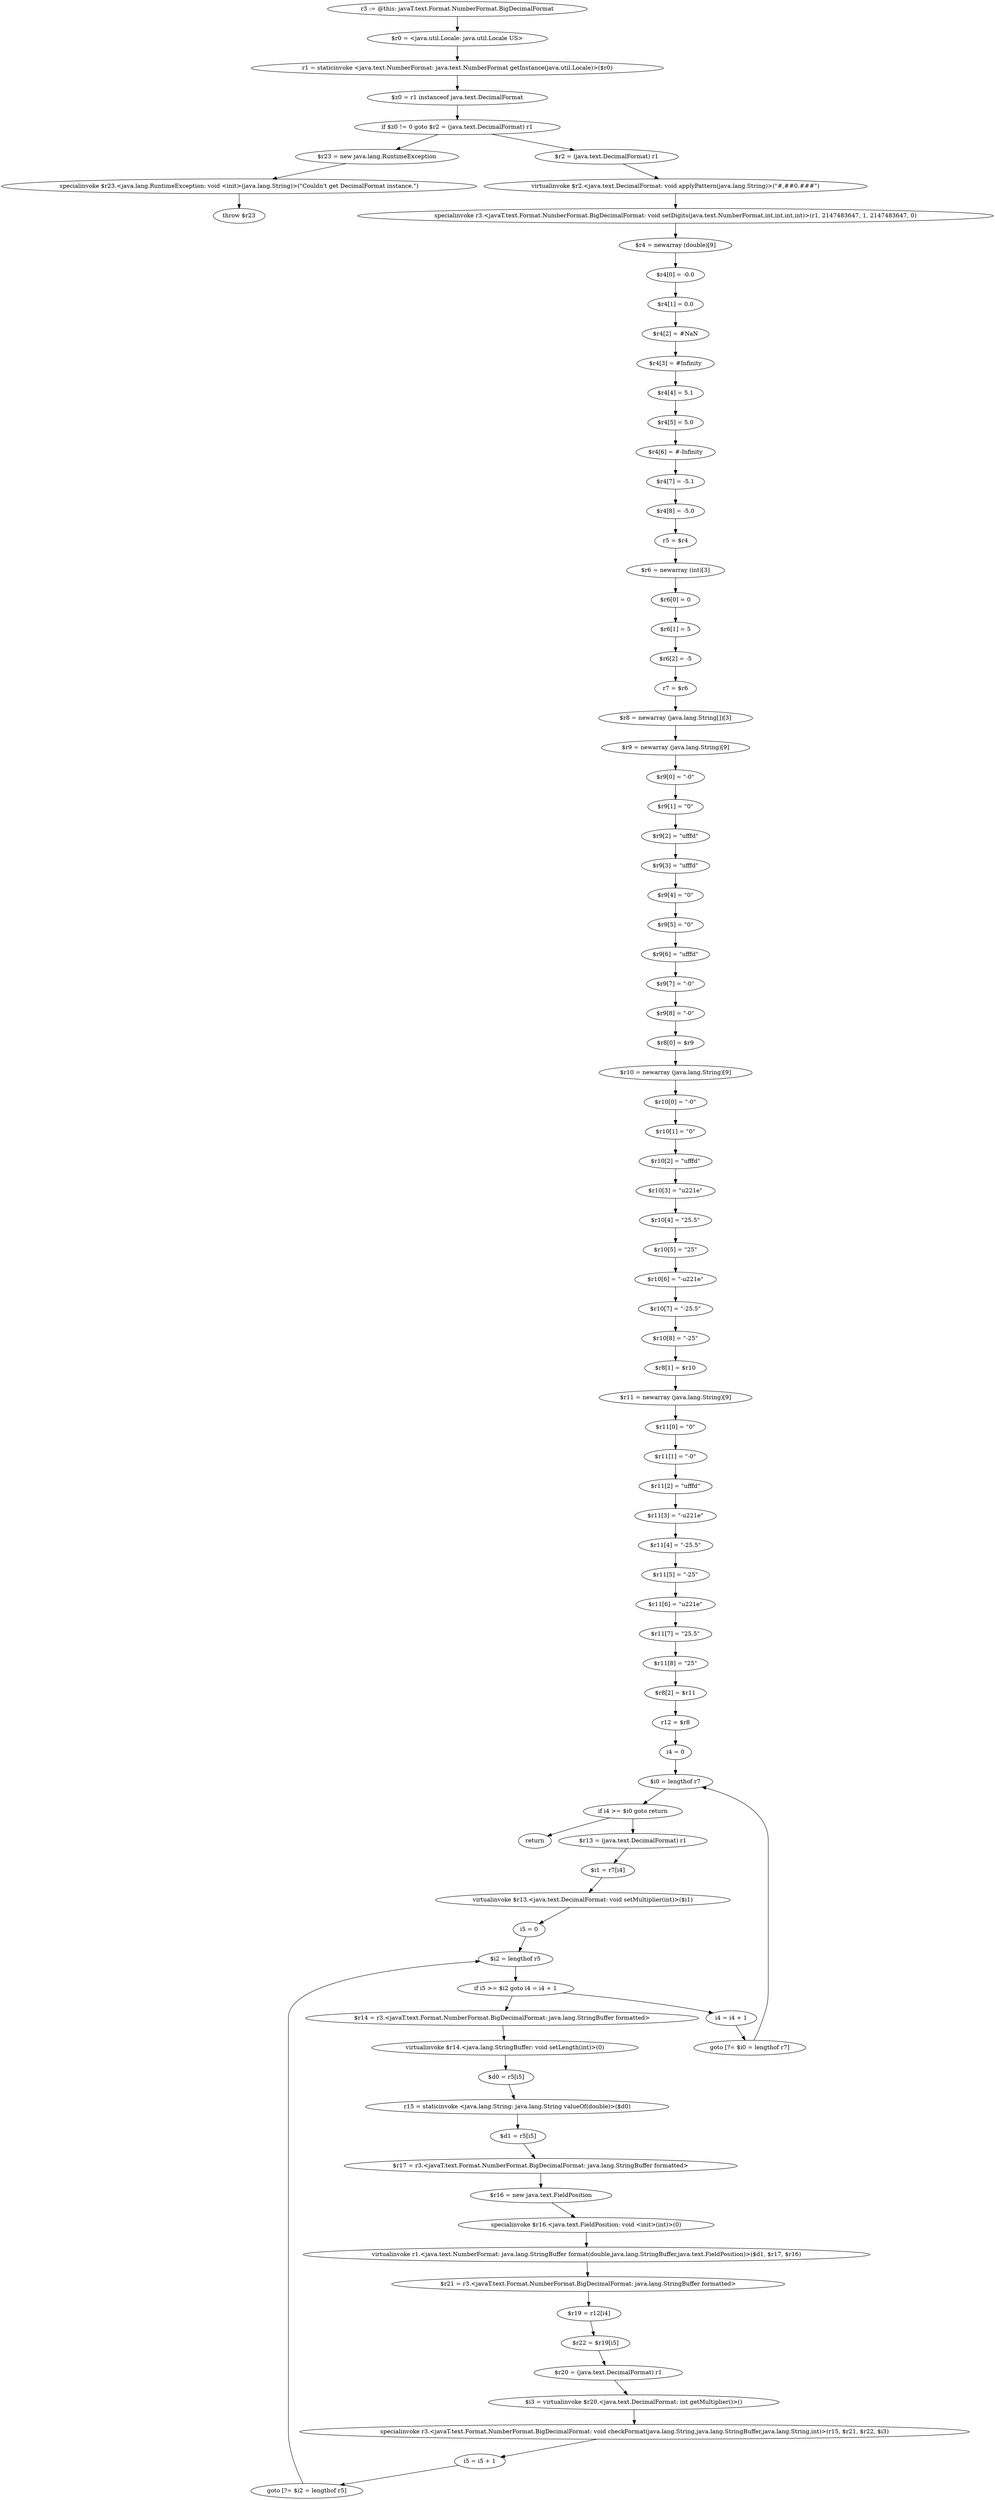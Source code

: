 digraph "unitGraph" {
    "r3 := @this: javaT.text.Format.NumberFormat.BigDecimalFormat"
    "$r0 = <java.util.Locale: java.util.Locale US>"
    "r1 = staticinvoke <java.text.NumberFormat: java.text.NumberFormat getInstance(java.util.Locale)>($r0)"
    "$z0 = r1 instanceof java.text.DecimalFormat"
    "if $z0 != 0 goto $r2 = (java.text.DecimalFormat) r1"
    "$r23 = new java.lang.RuntimeException"
    "specialinvoke $r23.<java.lang.RuntimeException: void <init>(java.lang.String)>(\"Couldn\'t get DecimalFormat instance.\")"
    "throw $r23"
    "$r2 = (java.text.DecimalFormat) r1"
    "virtualinvoke $r2.<java.text.DecimalFormat: void applyPattern(java.lang.String)>(\"#,##0.###\")"
    "specialinvoke r3.<javaT.text.Format.NumberFormat.BigDecimalFormat: void setDigits(java.text.NumberFormat,int,int,int,int)>(r1, 2147483647, 1, 2147483647, 0)"
    "$r4 = newarray (double)[9]"
    "$r4[0] = -0.0"
    "$r4[1] = 0.0"
    "$r4[2] = #NaN"
    "$r4[3] = #Infinity"
    "$r4[4] = 5.1"
    "$r4[5] = 5.0"
    "$r4[6] = #-Infinity"
    "$r4[7] = -5.1"
    "$r4[8] = -5.0"
    "r5 = $r4"
    "$r6 = newarray (int)[3]"
    "$r6[0] = 0"
    "$r6[1] = 5"
    "$r6[2] = -5"
    "r7 = $r6"
    "$r8 = newarray (java.lang.String[])[3]"
    "$r9 = newarray (java.lang.String)[9]"
    "$r9[0] = \"-0\""
    "$r9[1] = \"0\""
    "$r9[2] = \"\ufffd\""
    "$r9[3] = \"\ufffd\""
    "$r9[4] = \"0\""
    "$r9[5] = \"0\""
    "$r9[6] = \"\ufffd\""
    "$r9[7] = \"-0\""
    "$r9[8] = \"-0\""
    "$r8[0] = $r9"
    "$r10 = newarray (java.lang.String)[9]"
    "$r10[0] = \"-0\""
    "$r10[1] = \"0\""
    "$r10[2] = \"\ufffd\""
    "$r10[3] = \"\u221e\""
    "$r10[4] = \"25.5\""
    "$r10[5] = \"25\""
    "$r10[6] = \"-\u221e\""
    "$r10[7] = \"-25.5\""
    "$r10[8] = \"-25\""
    "$r8[1] = $r10"
    "$r11 = newarray (java.lang.String)[9]"
    "$r11[0] = \"0\""
    "$r11[1] = \"-0\""
    "$r11[2] = \"\ufffd\""
    "$r11[3] = \"-\u221e\""
    "$r11[4] = \"-25.5\""
    "$r11[5] = \"-25\""
    "$r11[6] = \"\u221e\""
    "$r11[7] = \"25.5\""
    "$r11[8] = \"25\""
    "$r8[2] = $r11"
    "r12 = $r8"
    "i4 = 0"
    "$i0 = lengthof r7"
    "if i4 >= $i0 goto return"
    "$r13 = (java.text.DecimalFormat) r1"
    "$i1 = r7[i4]"
    "virtualinvoke $r13.<java.text.DecimalFormat: void setMultiplier(int)>($i1)"
    "i5 = 0"
    "$i2 = lengthof r5"
    "if i5 >= $i2 goto i4 = i4 + 1"
    "$r14 = r3.<javaT.text.Format.NumberFormat.BigDecimalFormat: java.lang.StringBuffer formatted>"
    "virtualinvoke $r14.<java.lang.StringBuffer: void setLength(int)>(0)"
    "$d0 = r5[i5]"
    "r15 = staticinvoke <java.lang.String: java.lang.String valueOf(double)>($d0)"
    "$d1 = r5[i5]"
    "$r17 = r3.<javaT.text.Format.NumberFormat.BigDecimalFormat: java.lang.StringBuffer formatted>"
    "$r16 = new java.text.FieldPosition"
    "specialinvoke $r16.<java.text.FieldPosition: void <init>(int)>(0)"
    "virtualinvoke r1.<java.text.NumberFormat: java.lang.StringBuffer format(double,java.lang.StringBuffer,java.text.FieldPosition)>($d1, $r17, $r16)"
    "$r21 = r3.<javaT.text.Format.NumberFormat.BigDecimalFormat: java.lang.StringBuffer formatted>"
    "$r19 = r12[i4]"
    "$r22 = $r19[i5]"
    "$r20 = (java.text.DecimalFormat) r1"
    "$i3 = virtualinvoke $r20.<java.text.DecimalFormat: int getMultiplier()>()"
    "specialinvoke r3.<javaT.text.Format.NumberFormat.BigDecimalFormat: void checkFormat(java.lang.String,java.lang.StringBuffer,java.lang.String,int)>(r15, $r21, $r22, $i3)"
    "i5 = i5 + 1"
    "goto [?= $i2 = lengthof r5]"
    "i4 = i4 + 1"
    "goto [?= $i0 = lengthof r7]"
    "return"
    "r3 := @this: javaT.text.Format.NumberFormat.BigDecimalFormat"->"$r0 = <java.util.Locale: java.util.Locale US>";
    "$r0 = <java.util.Locale: java.util.Locale US>"->"r1 = staticinvoke <java.text.NumberFormat: java.text.NumberFormat getInstance(java.util.Locale)>($r0)";
    "r1 = staticinvoke <java.text.NumberFormat: java.text.NumberFormat getInstance(java.util.Locale)>($r0)"->"$z0 = r1 instanceof java.text.DecimalFormat";
    "$z0 = r1 instanceof java.text.DecimalFormat"->"if $z0 != 0 goto $r2 = (java.text.DecimalFormat) r1";
    "if $z0 != 0 goto $r2 = (java.text.DecimalFormat) r1"->"$r23 = new java.lang.RuntimeException";
    "if $z0 != 0 goto $r2 = (java.text.DecimalFormat) r1"->"$r2 = (java.text.DecimalFormat) r1";
    "$r23 = new java.lang.RuntimeException"->"specialinvoke $r23.<java.lang.RuntimeException: void <init>(java.lang.String)>(\"Couldn\'t get DecimalFormat instance.\")";
    "specialinvoke $r23.<java.lang.RuntimeException: void <init>(java.lang.String)>(\"Couldn\'t get DecimalFormat instance.\")"->"throw $r23";
    "$r2 = (java.text.DecimalFormat) r1"->"virtualinvoke $r2.<java.text.DecimalFormat: void applyPattern(java.lang.String)>(\"#,##0.###\")";
    "virtualinvoke $r2.<java.text.DecimalFormat: void applyPattern(java.lang.String)>(\"#,##0.###\")"->"specialinvoke r3.<javaT.text.Format.NumberFormat.BigDecimalFormat: void setDigits(java.text.NumberFormat,int,int,int,int)>(r1, 2147483647, 1, 2147483647, 0)";
    "specialinvoke r3.<javaT.text.Format.NumberFormat.BigDecimalFormat: void setDigits(java.text.NumberFormat,int,int,int,int)>(r1, 2147483647, 1, 2147483647, 0)"->"$r4 = newarray (double)[9]";
    "$r4 = newarray (double)[9]"->"$r4[0] = -0.0";
    "$r4[0] = -0.0"->"$r4[1] = 0.0";
    "$r4[1] = 0.0"->"$r4[2] = #NaN";
    "$r4[2] = #NaN"->"$r4[3] = #Infinity";
    "$r4[3] = #Infinity"->"$r4[4] = 5.1";
    "$r4[4] = 5.1"->"$r4[5] = 5.0";
    "$r4[5] = 5.0"->"$r4[6] = #-Infinity";
    "$r4[6] = #-Infinity"->"$r4[7] = -5.1";
    "$r4[7] = -5.1"->"$r4[8] = -5.0";
    "$r4[8] = -5.0"->"r5 = $r4";
    "r5 = $r4"->"$r6 = newarray (int)[3]";
    "$r6 = newarray (int)[3]"->"$r6[0] = 0";
    "$r6[0] = 0"->"$r6[1] = 5";
    "$r6[1] = 5"->"$r6[2] = -5";
    "$r6[2] = -5"->"r7 = $r6";
    "r7 = $r6"->"$r8 = newarray (java.lang.String[])[3]";
    "$r8 = newarray (java.lang.String[])[3]"->"$r9 = newarray (java.lang.String)[9]";
    "$r9 = newarray (java.lang.String)[9]"->"$r9[0] = \"-0\"";
    "$r9[0] = \"-0\""->"$r9[1] = \"0\"";
    "$r9[1] = \"0\""->"$r9[2] = \"\ufffd\"";
    "$r9[2] = \"\ufffd\""->"$r9[3] = \"\ufffd\"";
    "$r9[3] = \"\ufffd\""->"$r9[4] = \"0\"";
    "$r9[4] = \"0\""->"$r9[5] = \"0\"";
    "$r9[5] = \"0\""->"$r9[6] = \"\ufffd\"";
    "$r9[6] = \"\ufffd\""->"$r9[7] = \"-0\"";
    "$r9[7] = \"-0\""->"$r9[8] = \"-0\"";
    "$r9[8] = \"-0\""->"$r8[0] = $r9";
    "$r8[0] = $r9"->"$r10 = newarray (java.lang.String)[9]";
    "$r10 = newarray (java.lang.String)[9]"->"$r10[0] = \"-0\"";
    "$r10[0] = \"-0\""->"$r10[1] = \"0\"";
    "$r10[1] = \"0\""->"$r10[2] = \"\ufffd\"";
    "$r10[2] = \"\ufffd\""->"$r10[3] = \"\u221e\"";
    "$r10[3] = \"\u221e\""->"$r10[4] = \"25.5\"";
    "$r10[4] = \"25.5\""->"$r10[5] = \"25\"";
    "$r10[5] = \"25\""->"$r10[6] = \"-\u221e\"";
    "$r10[6] = \"-\u221e\""->"$r10[7] = \"-25.5\"";
    "$r10[7] = \"-25.5\""->"$r10[8] = \"-25\"";
    "$r10[8] = \"-25\""->"$r8[1] = $r10";
    "$r8[1] = $r10"->"$r11 = newarray (java.lang.String)[9]";
    "$r11 = newarray (java.lang.String)[9]"->"$r11[0] = \"0\"";
    "$r11[0] = \"0\""->"$r11[1] = \"-0\"";
    "$r11[1] = \"-0\""->"$r11[2] = \"\ufffd\"";
    "$r11[2] = \"\ufffd\""->"$r11[3] = \"-\u221e\"";
    "$r11[3] = \"-\u221e\""->"$r11[4] = \"-25.5\"";
    "$r11[4] = \"-25.5\""->"$r11[5] = \"-25\"";
    "$r11[5] = \"-25\""->"$r11[6] = \"\u221e\"";
    "$r11[6] = \"\u221e\""->"$r11[7] = \"25.5\"";
    "$r11[7] = \"25.5\""->"$r11[8] = \"25\"";
    "$r11[8] = \"25\""->"$r8[2] = $r11";
    "$r8[2] = $r11"->"r12 = $r8";
    "r12 = $r8"->"i4 = 0";
    "i4 = 0"->"$i0 = lengthof r7";
    "$i0 = lengthof r7"->"if i4 >= $i0 goto return";
    "if i4 >= $i0 goto return"->"$r13 = (java.text.DecimalFormat) r1";
    "if i4 >= $i0 goto return"->"return";
    "$r13 = (java.text.DecimalFormat) r1"->"$i1 = r7[i4]";
    "$i1 = r7[i4]"->"virtualinvoke $r13.<java.text.DecimalFormat: void setMultiplier(int)>($i1)";
    "virtualinvoke $r13.<java.text.DecimalFormat: void setMultiplier(int)>($i1)"->"i5 = 0";
    "i5 = 0"->"$i2 = lengthof r5";
    "$i2 = lengthof r5"->"if i5 >= $i2 goto i4 = i4 + 1";
    "if i5 >= $i2 goto i4 = i4 + 1"->"$r14 = r3.<javaT.text.Format.NumberFormat.BigDecimalFormat: java.lang.StringBuffer formatted>";
    "if i5 >= $i2 goto i4 = i4 + 1"->"i4 = i4 + 1";
    "$r14 = r3.<javaT.text.Format.NumberFormat.BigDecimalFormat: java.lang.StringBuffer formatted>"->"virtualinvoke $r14.<java.lang.StringBuffer: void setLength(int)>(0)";
    "virtualinvoke $r14.<java.lang.StringBuffer: void setLength(int)>(0)"->"$d0 = r5[i5]";
    "$d0 = r5[i5]"->"r15 = staticinvoke <java.lang.String: java.lang.String valueOf(double)>($d0)";
    "r15 = staticinvoke <java.lang.String: java.lang.String valueOf(double)>($d0)"->"$d1 = r5[i5]";
    "$d1 = r5[i5]"->"$r17 = r3.<javaT.text.Format.NumberFormat.BigDecimalFormat: java.lang.StringBuffer formatted>";
    "$r17 = r3.<javaT.text.Format.NumberFormat.BigDecimalFormat: java.lang.StringBuffer formatted>"->"$r16 = new java.text.FieldPosition";
    "$r16 = new java.text.FieldPosition"->"specialinvoke $r16.<java.text.FieldPosition: void <init>(int)>(0)";
    "specialinvoke $r16.<java.text.FieldPosition: void <init>(int)>(0)"->"virtualinvoke r1.<java.text.NumberFormat: java.lang.StringBuffer format(double,java.lang.StringBuffer,java.text.FieldPosition)>($d1, $r17, $r16)";
    "virtualinvoke r1.<java.text.NumberFormat: java.lang.StringBuffer format(double,java.lang.StringBuffer,java.text.FieldPosition)>($d1, $r17, $r16)"->"$r21 = r3.<javaT.text.Format.NumberFormat.BigDecimalFormat: java.lang.StringBuffer formatted>";
    "$r21 = r3.<javaT.text.Format.NumberFormat.BigDecimalFormat: java.lang.StringBuffer formatted>"->"$r19 = r12[i4]";
    "$r19 = r12[i4]"->"$r22 = $r19[i5]";
    "$r22 = $r19[i5]"->"$r20 = (java.text.DecimalFormat) r1";
    "$r20 = (java.text.DecimalFormat) r1"->"$i3 = virtualinvoke $r20.<java.text.DecimalFormat: int getMultiplier()>()";
    "$i3 = virtualinvoke $r20.<java.text.DecimalFormat: int getMultiplier()>()"->"specialinvoke r3.<javaT.text.Format.NumberFormat.BigDecimalFormat: void checkFormat(java.lang.String,java.lang.StringBuffer,java.lang.String,int)>(r15, $r21, $r22, $i3)";
    "specialinvoke r3.<javaT.text.Format.NumberFormat.BigDecimalFormat: void checkFormat(java.lang.String,java.lang.StringBuffer,java.lang.String,int)>(r15, $r21, $r22, $i3)"->"i5 = i5 + 1";
    "i5 = i5 + 1"->"goto [?= $i2 = lengthof r5]";
    "goto [?= $i2 = lengthof r5]"->"$i2 = lengthof r5";
    "i4 = i4 + 1"->"goto [?= $i0 = lengthof r7]";
    "goto [?= $i0 = lengthof r7]"->"$i0 = lengthof r7";
}
